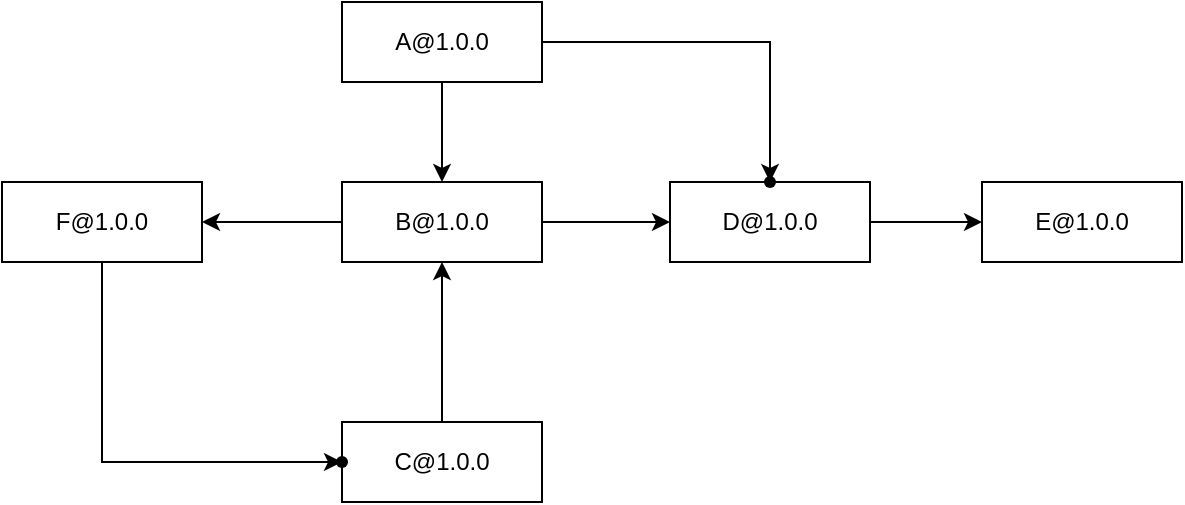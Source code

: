 <mxfile version="20.3.6" type="device"><diagram id="_4imD2gHkXGHkmAeWDpx" name="第 1 页"><mxGraphModel dx="1532" dy="446" grid="1" gridSize="10" guides="1" tooltips="1" connect="1" arrows="1" fold="1" page="1" pageScale="1" pageWidth="827" pageHeight="1169" math="0" shadow="0"><root><mxCell id="0"/><mxCell id="1" parent="0"/><mxCell id="t5gS-c914iJCcjj3mfAg-8" value="" style="edgeStyle=orthogonalEdgeStyle;rounded=0;orthogonalLoop=1;jettySize=auto;html=1;" parent="1" source="t5gS-c914iJCcjj3mfAg-1" target="t5gS-c914iJCcjj3mfAg-2" edge="1"><mxGeometry relative="1" as="geometry"/></mxCell><mxCell id="t5gS-c914iJCcjj3mfAg-11" value="" style="edgeStyle=orthogonalEdgeStyle;rounded=0;orthogonalLoop=1;jettySize=auto;html=1;" parent="1" source="t5gS-c914iJCcjj3mfAg-1" target="t5gS-c914iJCcjj3mfAg-10" edge="1"><mxGeometry relative="1" as="geometry"/></mxCell><mxCell id="t5gS-c914iJCcjj3mfAg-1" value="A@1.0.0" style="rounded=0;whiteSpace=wrap;html=1;" parent="1" vertex="1"><mxGeometry x="150" y="90" width="100" height="40" as="geometry"/></mxCell><mxCell id="t5gS-c914iJCcjj3mfAg-18" value="" style="edgeStyle=orthogonalEdgeStyle;rounded=0;orthogonalLoop=1;jettySize=auto;html=1;" parent="1" source="t5gS-c914iJCcjj3mfAg-2" target="t5gS-c914iJCcjj3mfAg-4" edge="1"><mxGeometry relative="1" as="geometry"/></mxCell><mxCell id="n2R0RYXZqpfiY9OpW-gY-4" value="" style="edgeStyle=orthogonalEdgeStyle;rounded=0;orthogonalLoop=1;jettySize=auto;html=1;" edge="1" parent="1" source="t5gS-c914iJCcjj3mfAg-2" target="n2R0RYXZqpfiY9OpW-gY-1"><mxGeometry relative="1" as="geometry"/></mxCell><mxCell id="t5gS-c914iJCcjj3mfAg-2" value="B@1.0.0" style="rounded=0;whiteSpace=wrap;html=1;" parent="1" vertex="1"><mxGeometry x="150" y="180" width="100" height="40" as="geometry"/></mxCell><mxCell id="n2R0RYXZqpfiY9OpW-gY-5" value="" style="edgeStyle=orthogonalEdgeStyle;rounded=0;orthogonalLoop=1;jettySize=auto;html=1;" edge="1" parent="1" source="t5gS-c914iJCcjj3mfAg-3" target="t5gS-c914iJCcjj3mfAg-2"><mxGeometry relative="1" as="geometry"/></mxCell><mxCell id="t5gS-c914iJCcjj3mfAg-3" value="C@1.0.0" style="rounded=0;whiteSpace=wrap;html=1;" parent="1" vertex="1"><mxGeometry x="150" y="300" width="100" height="40" as="geometry"/></mxCell><mxCell id="t5gS-c914iJCcjj3mfAg-20" value="" style="edgeStyle=orthogonalEdgeStyle;rounded=0;orthogonalLoop=1;jettySize=auto;html=1;" parent="1" source="t5gS-c914iJCcjj3mfAg-4" target="t5gS-c914iJCcjj3mfAg-19" edge="1"><mxGeometry relative="1" as="geometry"/></mxCell><mxCell id="t5gS-c914iJCcjj3mfAg-4" value="D@1.0.0" style="rounded=0;whiteSpace=wrap;html=1;" parent="1" vertex="1"><mxGeometry x="314" y="180" width="100" height="40" as="geometry"/></mxCell><mxCell id="t5gS-c914iJCcjj3mfAg-10" value="" style="shape=waypoint;sketch=0;size=6;pointerEvents=1;points=[];fillColor=default;resizable=0;rotatable=0;perimeter=centerPerimeter;snapToPoint=1;rounded=0;" parent="1" vertex="1"><mxGeometry x="344" y="160" width="40" height="40" as="geometry"/></mxCell><mxCell id="t5gS-c914iJCcjj3mfAg-19" value="E@1.0.0" style="rounded=0;whiteSpace=wrap;html=1;" parent="1" vertex="1"><mxGeometry x="470" y="180" width="100" height="40" as="geometry"/></mxCell><mxCell id="n2R0RYXZqpfiY9OpW-gY-7" value="" style="edgeStyle=orthogonalEdgeStyle;rounded=0;orthogonalLoop=1;jettySize=auto;html=1;" edge="1" parent="1" source="n2R0RYXZqpfiY9OpW-gY-1" target="n2R0RYXZqpfiY9OpW-gY-6"><mxGeometry relative="1" as="geometry"><Array as="points"><mxPoint x="30" y="320"/></Array></mxGeometry></mxCell><mxCell id="n2R0RYXZqpfiY9OpW-gY-1" value="F@1.0.0" style="rounded=0;whiteSpace=wrap;html=1;" vertex="1" parent="1"><mxGeometry x="-20" y="180" width="100" height="40" as="geometry"/></mxCell><mxCell id="n2R0RYXZqpfiY9OpW-gY-6" value="" style="shape=waypoint;sketch=0;size=6;pointerEvents=1;points=[];fillColor=default;resizable=0;rotatable=0;perimeter=centerPerimeter;snapToPoint=1;rounded=0;" vertex="1" parent="1"><mxGeometry x="130" y="300" width="40" height="40" as="geometry"/></mxCell></root></mxGraphModel></diagram></mxfile>